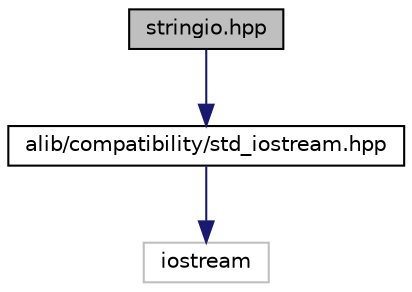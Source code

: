 digraph "stringio.hpp"
{
  edge [fontname="Helvetica",fontsize="10",labelfontname="Helvetica",labelfontsize="10"];
  node [fontname="Helvetica",fontsize="10",shape=record];
  Node0 [label="stringio.hpp",height=0.2,width=0.4,color="black", fillcolor="grey75", style="filled", fontcolor="black"];
  Node0 -> Node1 [color="midnightblue",fontsize="10",style="solid",fontname="Helvetica"];
  Node1 -> Node2 [color="midnightblue",fontsize="10",style="solid",fontname="Helvetica"];
  Node1 [label="alib/compatibility/std_iostream.hpp",height=0.2,width=0.4,color="black", fillcolor="white", style="filled",URL="$std__iostream_8hpp.html"];
  Node2 [label="iostream",height=0.2,width=0.4,color="grey75", fillcolor="white", style="filled"];
}

